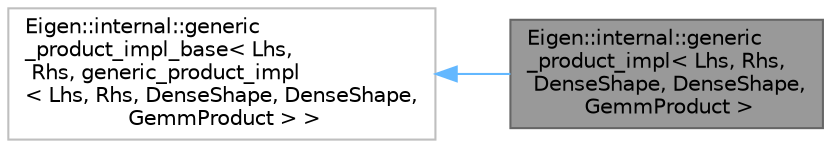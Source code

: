 digraph "Eigen::internal::generic_product_impl&lt; Lhs, Rhs, DenseShape, DenseShape, GemmProduct &gt;"
{
 // LATEX_PDF_SIZE
  bgcolor="transparent";
  edge [fontname=Helvetica,fontsize=10,labelfontname=Helvetica,labelfontsize=10];
  node [fontname=Helvetica,fontsize=10,shape=box,height=0.2,width=0.4];
  rankdir="LR";
  Node1 [id="Node000001",label="Eigen::internal::generic\l_product_impl\< Lhs, Rhs,\l DenseShape, DenseShape,\l GemmProduct \>",height=0.2,width=0.4,color="gray40", fillcolor="grey60", style="filled", fontcolor="black",tooltip=" "];
  Node2 -> Node1 [id="edge2_Node000001_Node000002",dir="back",color="steelblue1",style="solid",tooltip=" "];
  Node2 [id="Node000002",label="Eigen::internal::generic\l_product_impl_base\< Lhs,\l Rhs, generic_product_impl\l\< Lhs, Rhs, DenseShape, DenseShape,\l GemmProduct \> \>",height=0.2,width=0.4,color="grey75", fillcolor="white", style="filled",URL="$structEigen_1_1internal_1_1generic__product__impl__base.html",tooltip=" "];
}
